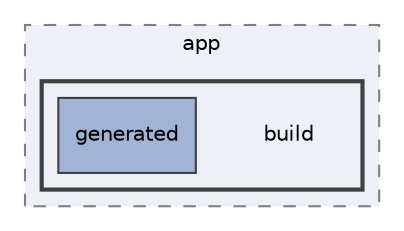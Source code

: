 digraph "C:/Users/Ydrani/AndroidStudioProjects/android_mediatek/app/build"
{
 // LATEX_PDF_SIZE
  edge [fontname="Helvetica",fontsize="10",labelfontname="Helvetica",labelfontsize="10"];
  node [fontname="Helvetica",fontsize="10",shape=record];
  compound=true
  subgraph clusterdir_927fedaecdbd5b4849bd8bdf0ae71615 {
    graph [ bgcolor="#edf0f7", pencolor="grey50", style="filled,dashed,", label="app", fontname="Helvetica", fontsize="10", URL="dir_927fedaecdbd5b4849bd8bdf0ae71615.html"]
  subgraph clusterdir_fe247ce0d3534385f577cc60262e8db3 {
    graph [ bgcolor="#edf0f7", pencolor="grey25", style="filled,bold,", label="", fontname="Helvetica", fontsize="10", URL="dir_fe247ce0d3534385f577cc60262e8db3.html"]
    dir_fe247ce0d3534385f577cc60262e8db3 [shape=plaintext, label="build"];
  dir_dafcfa1553ff09cccd7c8e4207996bd0 [shape=box, label="generated", style="filled,", fillcolor="#a2b4d6", color="grey25", URL="dir_dafcfa1553ff09cccd7c8e4207996bd0.html"];
  }
  }
}
